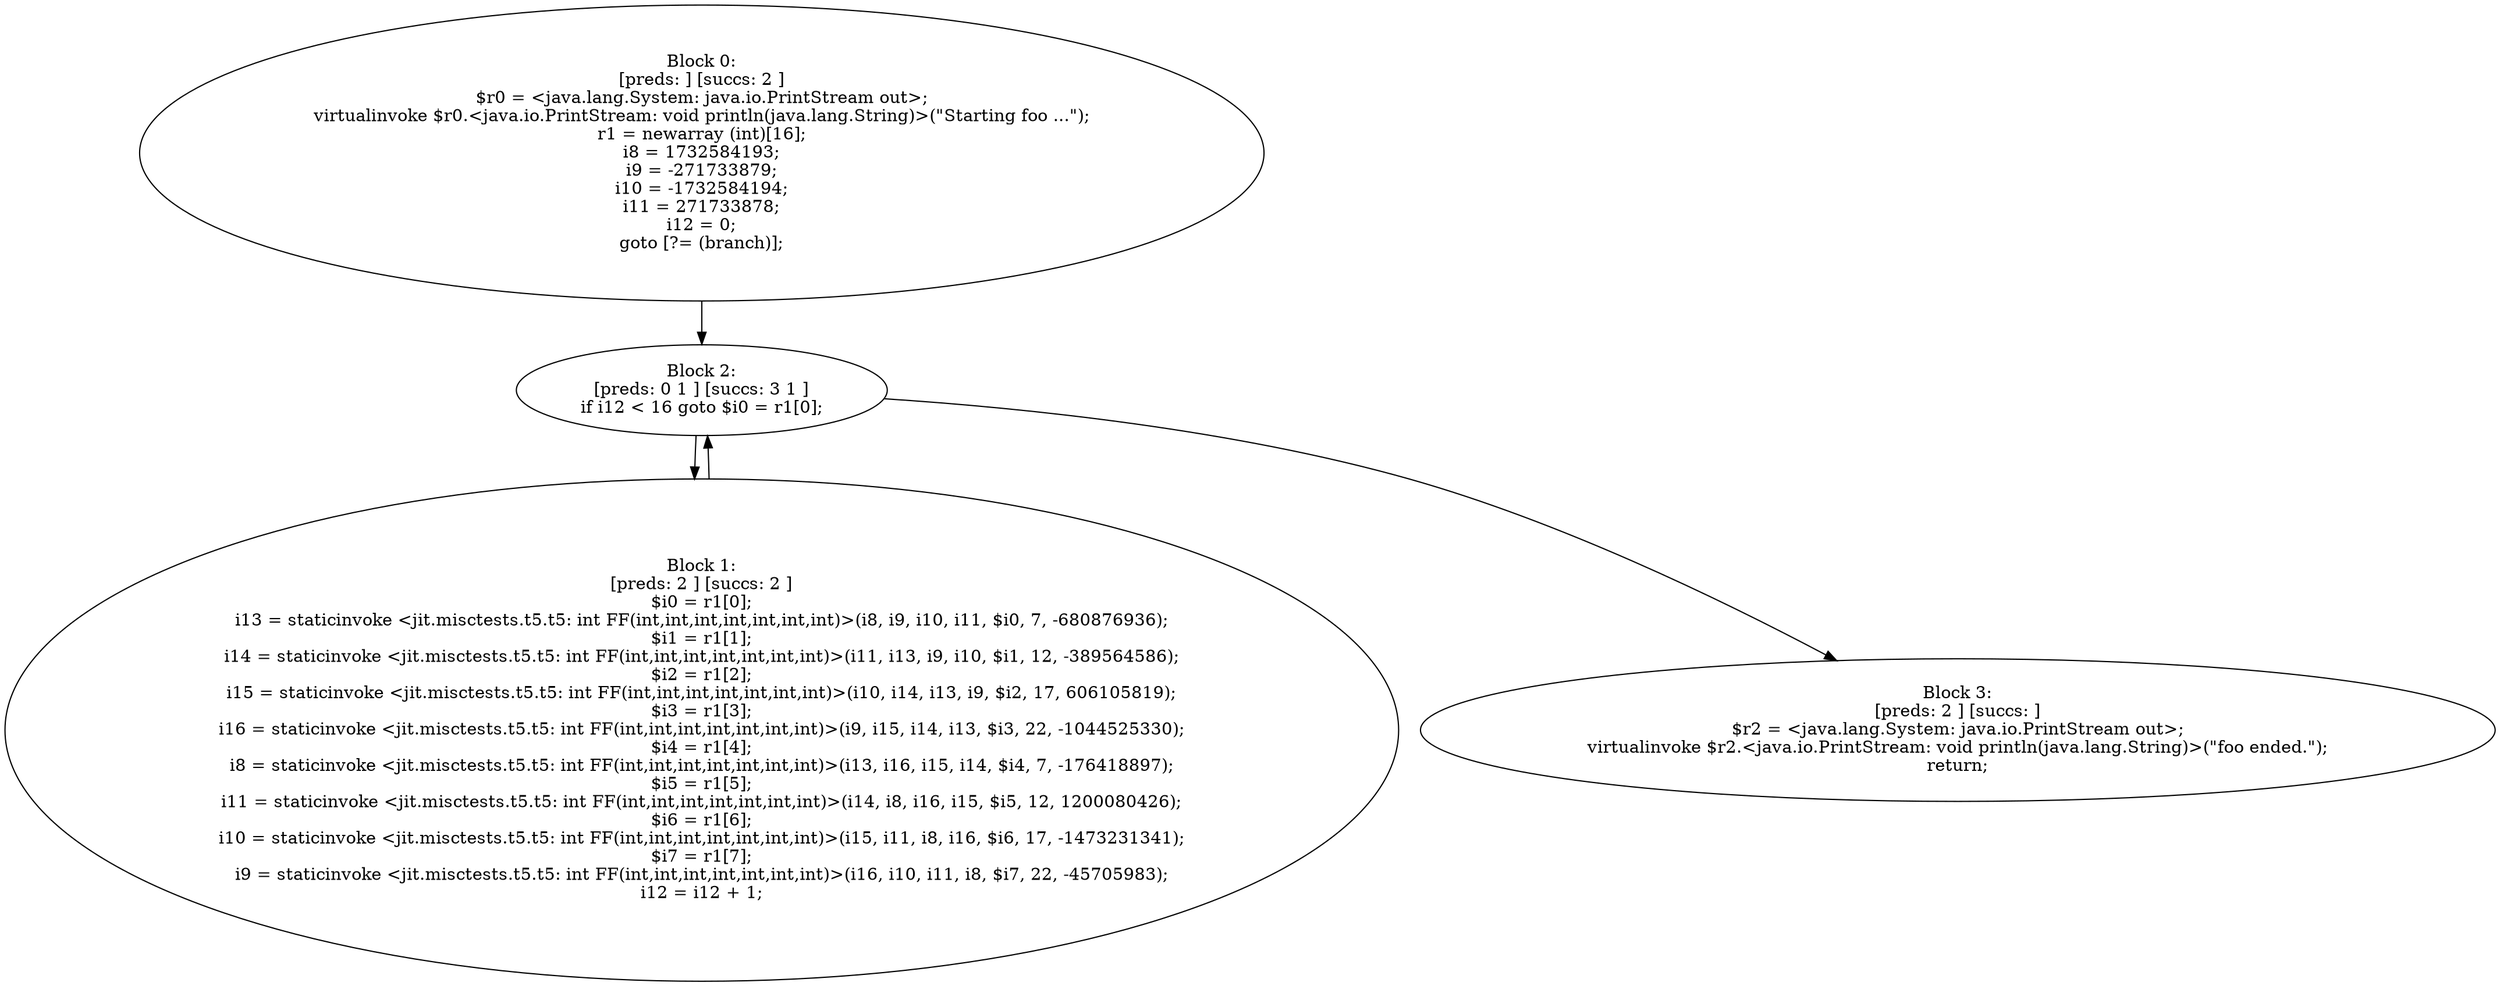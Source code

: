 digraph "unitGraph" {
    "Block 0:
[preds: ] [succs: 2 ]
$r0 = <java.lang.System: java.io.PrintStream out>;
virtualinvoke $r0.<java.io.PrintStream: void println(java.lang.String)>(\"Starting foo ...\");
r1 = newarray (int)[16];
i8 = 1732584193;
i9 = -271733879;
i10 = -1732584194;
i11 = 271733878;
i12 = 0;
goto [?= (branch)];
"
    "Block 1:
[preds: 2 ] [succs: 2 ]
$i0 = r1[0];
i13 = staticinvoke <jit.misctests.t5.t5: int FF(int,int,int,int,int,int,int)>(i8, i9, i10, i11, $i0, 7, -680876936);
$i1 = r1[1];
i14 = staticinvoke <jit.misctests.t5.t5: int FF(int,int,int,int,int,int,int)>(i11, i13, i9, i10, $i1, 12, -389564586);
$i2 = r1[2];
i15 = staticinvoke <jit.misctests.t5.t5: int FF(int,int,int,int,int,int,int)>(i10, i14, i13, i9, $i2, 17, 606105819);
$i3 = r1[3];
i16 = staticinvoke <jit.misctests.t5.t5: int FF(int,int,int,int,int,int,int)>(i9, i15, i14, i13, $i3, 22, -1044525330);
$i4 = r1[4];
i8 = staticinvoke <jit.misctests.t5.t5: int FF(int,int,int,int,int,int,int)>(i13, i16, i15, i14, $i4, 7, -176418897);
$i5 = r1[5];
i11 = staticinvoke <jit.misctests.t5.t5: int FF(int,int,int,int,int,int,int)>(i14, i8, i16, i15, $i5, 12, 1200080426);
$i6 = r1[6];
i10 = staticinvoke <jit.misctests.t5.t5: int FF(int,int,int,int,int,int,int)>(i15, i11, i8, i16, $i6, 17, -1473231341);
$i7 = r1[7];
i9 = staticinvoke <jit.misctests.t5.t5: int FF(int,int,int,int,int,int,int)>(i16, i10, i11, i8, $i7, 22, -45705983);
i12 = i12 + 1;
"
    "Block 2:
[preds: 0 1 ] [succs: 3 1 ]
if i12 < 16 goto $i0 = r1[0];
"
    "Block 3:
[preds: 2 ] [succs: ]
$r2 = <java.lang.System: java.io.PrintStream out>;
virtualinvoke $r2.<java.io.PrintStream: void println(java.lang.String)>(\"foo ended.\");
return;
"
    "Block 0:
[preds: ] [succs: 2 ]
$r0 = <java.lang.System: java.io.PrintStream out>;
virtualinvoke $r0.<java.io.PrintStream: void println(java.lang.String)>(\"Starting foo ...\");
r1 = newarray (int)[16];
i8 = 1732584193;
i9 = -271733879;
i10 = -1732584194;
i11 = 271733878;
i12 = 0;
goto [?= (branch)];
"->"Block 2:
[preds: 0 1 ] [succs: 3 1 ]
if i12 < 16 goto $i0 = r1[0];
";
    "Block 1:
[preds: 2 ] [succs: 2 ]
$i0 = r1[0];
i13 = staticinvoke <jit.misctests.t5.t5: int FF(int,int,int,int,int,int,int)>(i8, i9, i10, i11, $i0, 7, -680876936);
$i1 = r1[1];
i14 = staticinvoke <jit.misctests.t5.t5: int FF(int,int,int,int,int,int,int)>(i11, i13, i9, i10, $i1, 12, -389564586);
$i2 = r1[2];
i15 = staticinvoke <jit.misctests.t5.t5: int FF(int,int,int,int,int,int,int)>(i10, i14, i13, i9, $i2, 17, 606105819);
$i3 = r1[3];
i16 = staticinvoke <jit.misctests.t5.t5: int FF(int,int,int,int,int,int,int)>(i9, i15, i14, i13, $i3, 22, -1044525330);
$i4 = r1[4];
i8 = staticinvoke <jit.misctests.t5.t5: int FF(int,int,int,int,int,int,int)>(i13, i16, i15, i14, $i4, 7, -176418897);
$i5 = r1[5];
i11 = staticinvoke <jit.misctests.t5.t5: int FF(int,int,int,int,int,int,int)>(i14, i8, i16, i15, $i5, 12, 1200080426);
$i6 = r1[6];
i10 = staticinvoke <jit.misctests.t5.t5: int FF(int,int,int,int,int,int,int)>(i15, i11, i8, i16, $i6, 17, -1473231341);
$i7 = r1[7];
i9 = staticinvoke <jit.misctests.t5.t5: int FF(int,int,int,int,int,int,int)>(i16, i10, i11, i8, $i7, 22, -45705983);
i12 = i12 + 1;
"->"Block 2:
[preds: 0 1 ] [succs: 3 1 ]
if i12 < 16 goto $i0 = r1[0];
";
    "Block 2:
[preds: 0 1 ] [succs: 3 1 ]
if i12 < 16 goto $i0 = r1[0];
"->"Block 3:
[preds: 2 ] [succs: ]
$r2 = <java.lang.System: java.io.PrintStream out>;
virtualinvoke $r2.<java.io.PrintStream: void println(java.lang.String)>(\"foo ended.\");
return;
";
    "Block 2:
[preds: 0 1 ] [succs: 3 1 ]
if i12 < 16 goto $i0 = r1[0];
"->"Block 1:
[preds: 2 ] [succs: 2 ]
$i0 = r1[0];
i13 = staticinvoke <jit.misctests.t5.t5: int FF(int,int,int,int,int,int,int)>(i8, i9, i10, i11, $i0, 7, -680876936);
$i1 = r1[1];
i14 = staticinvoke <jit.misctests.t5.t5: int FF(int,int,int,int,int,int,int)>(i11, i13, i9, i10, $i1, 12, -389564586);
$i2 = r1[2];
i15 = staticinvoke <jit.misctests.t5.t5: int FF(int,int,int,int,int,int,int)>(i10, i14, i13, i9, $i2, 17, 606105819);
$i3 = r1[3];
i16 = staticinvoke <jit.misctests.t5.t5: int FF(int,int,int,int,int,int,int)>(i9, i15, i14, i13, $i3, 22, -1044525330);
$i4 = r1[4];
i8 = staticinvoke <jit.misctests.t5.t5: int FF(int,int,int,int,int,int,int)>(i13, i16, i15, i14, $i4, 7, -176418897);
$i5 = r1[5];
i11 = staticinvoke <jit.misctests.t5.t5: int FF(int,int,int,int,int,int,int)>(i14, i8, i16, i15, $i5, 12, 1200080426);
$i6 = r1[6];
i10 = staticinvoke <jit.misctests.t5.t5: int FF(int,int,int,int,int,int,int)>(i15, i11, i8, i16, $i6, 17, -1473231341);
$i7 = r1[7];
i9 = staticinvoke <jit.misctests.t5.t5: int FF(int,int,int,int,int,int,int)>(i16, i10, i11, i8, $i7, 22, -45705983);
i12 = i12 + 1;
";
}
